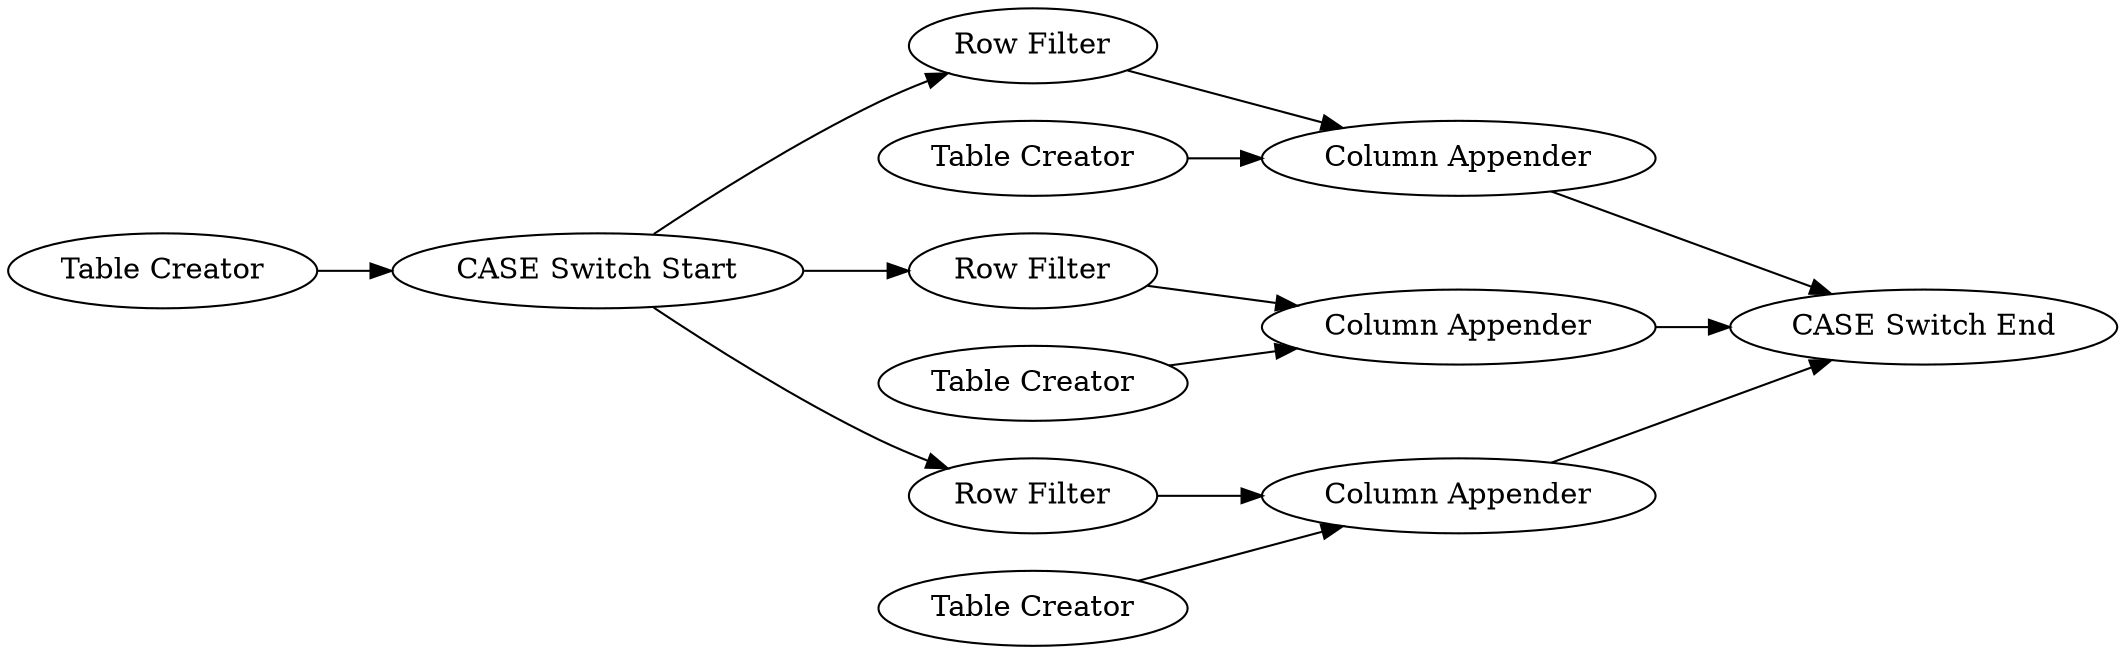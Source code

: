 digraph {
	1 [label="Table Creator"]
	4 [label="CASE Switch Start"]
	5 [label="Table Creator"]
	6 [label="Column Appender"]
	7 [label="Row Filter"]
	8 [label="Row Filter"]
	9 [label="Table Creator"]
	10 [label="Column Appender"]
	11 [label="Row Filter"]
	12 [label="Table Creator"]
	13 [label="Column Appender"]
	14 [label="CASE Switch End"]
	1 -> 4
	4 -> 7
	4 -> 8
	4 -> 11
	5 -> 6
	6 -> 14
	7 -> 6
	8 -> 10
	9 -> 10
	10 -> 14
	11 -> 13
	12 -> 13
	13 -> 14
	rankdir=LR
}
